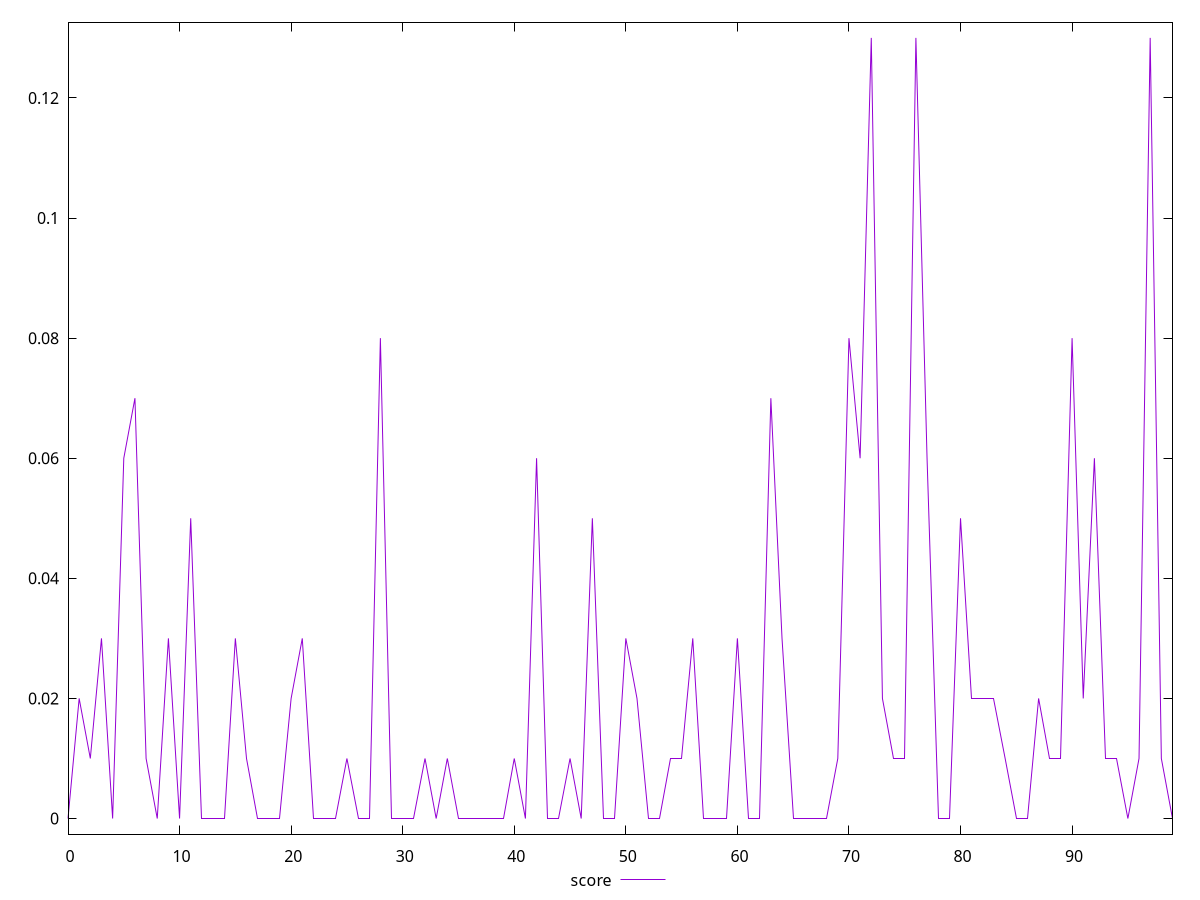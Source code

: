 reset

$score <<EOF
0 0
1 0.02
2 0.01
3 0.03
4 0
5 0.06
6 0.07
7 0.01
8 0
9 0.03
10 0
11 0.05
12 0
13 0
14 0
15 0.03
16 0.01
17 0
18 0
19 0
20 0.02
21 0.03
22 0
23 0
24 0
25 0.01
26 0
27 0
28 0.08
29 0
30 0
31 0
32 0.01
33 0
34 0.01
35 0
36 0
37 0
38 0
39 0
40 0.01
41 0
42 0.06
43 0
44 0
45 0.01
46 0
47 0.05
48 0
49 0
50 0.03
51 0.02
52 0
53 0
54 0.01
55 0.01
56 0.03
57 0
58 0
59 0
60 0.03
61 0
62 0
63 0.07
64 0.03
65 0
66 0
67 0
68 0
69 0.01
70 0.08
71 0.06
72 0.13
73 0.02
74 0.01
75 0.01
76 0.13
77 0.06
78 0
79 0
80 0.05
81 0.02
82 0.02
83 0.02
84 0.01
85 0
86 0
87 0.02
88 0.01
89 0.01
90 0.08
91 0.02
92 0.06
93 0.01
94 0.01
95 0
96 0.01
97 0.13
98 0.01
99 0
EOF

set key outside below
set xrange [0:99]
set yrange [-0.0026000000000000003:0.1326]
set trange [-0.0026000000000000003:0.1326]
set terminal svg size 640, 500 enhanced background rgb 'white'
set output "report_00013_2021-02-09T12-04-24.940Z/max-potential-fid/samples/pages+cached/score/values.svg"

plot $score title "score" with line

reset
